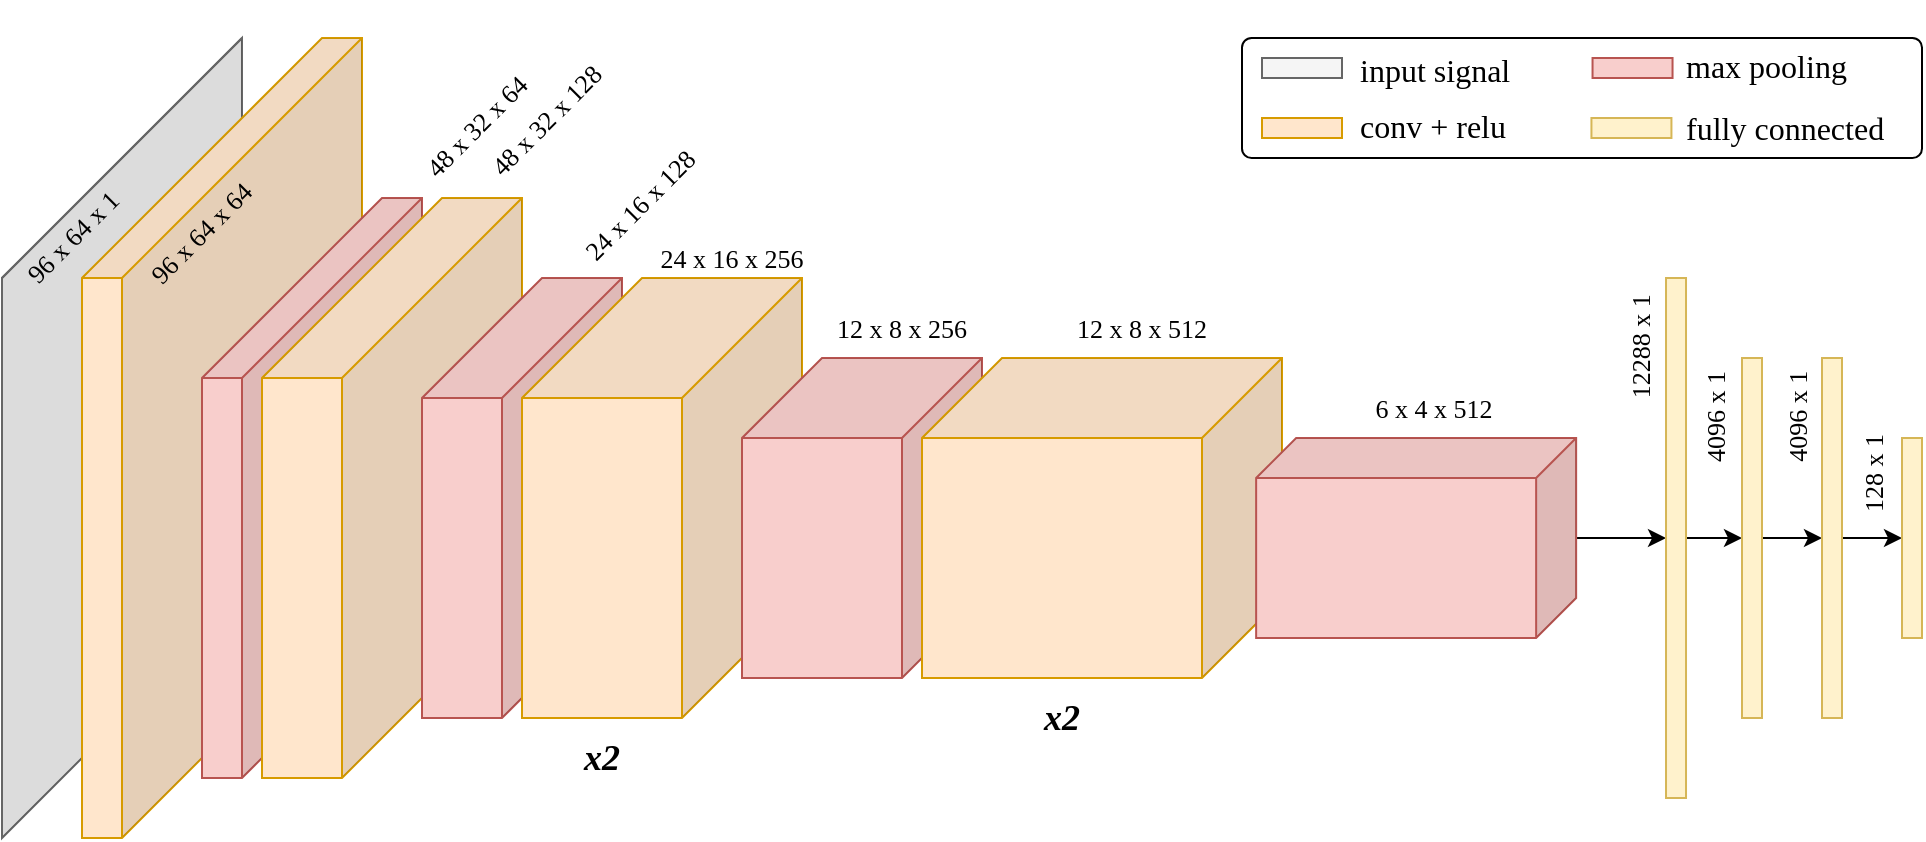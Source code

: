 <mxfile version="18.0.6" type="device"><diagram id="fn_3PNEznC-Y0D5N52Wr" name="Page-1"><mxGraphModel dx="1185" dy="721" grid="1" gridSize="10" guides="1" tooltips="1" connect="1" arrows="1" fold="1" page="1" pageScale="1" pageWidth="1400" pageHeight="850" math="0" shadow="0"><root><mxCell id="0"/><mxCell id="1" parent="0"/><mxCell id="5klQEirNXKxmXSNfGSBY-10" value="" style="rounded=1;whiteSpace=wrap;html=1;arcSize=8;sketch=0;fontFamily=Comic Sans MS;fontSize=13;" parent="1" vertex="1"><mxGeometry x="660" y="400" width="340" height="60" as="geometry"/></mxCell><mxCell id="E9wr9kS5ZXiOrKinij7P-9" value="" style="shape=cube;whiteSpace=wrap;html=1;boundedLbl=1;backgroundOutline=1;darkOpacity=0.05;darkOpacity2=0.1;direction=east;size=200;flipV=0;flipH=1;sketch=0;fontFamily=Comic Sans MS;fillColor=#f5f5f5;fontColor=#333333;strokeColor=#666666;fontSize=13;" parent="1" vertex="1"><mxGeometry x="40.0" y="400" width="120" height="400" as="geometry"/></mxCell><mxCell id="5klQEirNXKxmXSNfGSBY-5" value="&lt;font style=&quot;font-size: 16px; line-height: 1.9;&quot;&gt;max pooling&lt;br&gt;fully connected&lt;/font&gt;" style="text;html=1;strokeColor=none;fillColor=none;align=left;verticalAlign=middle;whiteSpace=wrap;rounded=0;fontFamily=Comic Sans MS;sketch=0;fontSize=16;" parent="1" vertex="1"><mxGeometry x="880" y="400" width="120" height="60" as="geometry"/></mxCell><mxCell id="5klQEirNXKxmXSNfGSBY-7" value="" style="rounded=0;whiteSpace=wrap;html=1;sketch=0;fontFamily=Comic Sans MS;fillColor=#f5f5f5;fontColor=#333333;strokeColor=#666666;fontSize=13;" parent="1" vertex="1"><mxGeometry x="670.0" y="410.0" width="40" height="10" as="geometry"/></mxCell><mxCell id="5klQEirNXKxmXSNfGSBY-8" value="" style="rounded=0;whiteSpace=wrap;html=1;fillColor=#ffe6cc;strokeColor=#d79b00;sketch=0;fontFamily=Comic Sans MS;fontSize=13;" parent="1" vertex="1"><mxGeometry x="670.0" y="440.0" width="40" height="10" as="geometry"/></mxCell><mxCell id="5klQEirNXKxmXSNfGSBY-9" value="" style="rounded=0;whiteSpace=wrap;html=1;fillColor=#f8cecc;strokeColor=#b85450;sketch=0;fontFamily=Comic Sans MS;fontSize=13;" parent="1" vertex="1"><mxGeometry x="835.27" y="410.0" width="40" height="10" as="geometry"/></mxCell><mxCell id="5klQEirNXKxmXSNfGSBY-42" value="96 x 64 x 1" style="text;html=1;strokeColor=none;fillColor=none;align=center;verticalAlign=middle;whiteSpace=wrap;rounded=0;fontSize=13;rotation=-45;fontFamily=Comic Sans MS;sketch=0;" parent="1" vertex="1"><mxGeometry x="33.87" y="489.39" width="83.48" height="20" as="geometry"/></mxCell><mxCell id="5klQEirNXKxmXSNfGSBY-55" value="" style="rounded=0;whiteSpace=wrap;html=1;fillColor=#fff2cc;strokeColor=#d6b656;sketch=0;fontFamily=Comic Sans MS;fontSize=13;" parent="1" vertex="1"><mxGeometry x="834.72" y="440.0" width="40" height="10" as="geometry"/></mxCell><mxCell id="d5w_uUWjM7i1BXeogpPM-5" value="" style="shape=cube;whiteSpace=wrap;html=1;boundedLbl=1;backgroundOutline=1;darkOpacity=0.05;darkOpacity2=0.1;direction=east;size=120;flipV=0;flipH=1;fillColor=#ffe6cc;strokeColor=#d79b00;sketch=0;fontFamily=Comic Sans MS;fontSize=13;" parent="1" vertex="1"><mxGeometry x="80" y="400" width="140" height="400" as="geometry"/></mxCell><mxCell id="d5w_uUWjM7i1BXeogpPM-6" value="" style="shape=cube;whiteSpace=wrap;html=1;boundedLbl=1;backgroundOutline=1;darkOpacity=0.05;darkOpacity2=0.1;direction=east;size=90;flipV=0;flipH=1;sketch=0;fontFamily=Comic Sans MS;fillColor=#f8cecc;strokeColor=#b85450;fontSize=13;" parent="1" vertex="1"><mxGeometry x="140" y="480" width="110" height="290" as="geometry"/></mxCell><mxCell id="d5w_uUWjM7i1BXeogpPM-7" value="" style="shape=cube;whiteSpace=wrap;html=1;boundedLbl=1;backgroundOutline=1;darkOpacity=0.05;darkOpacity2=0.1;direction=east;size=90;flipV=0;flipH=1;fillColor=#ffe6cc;strokeColor=#d79b00;sketch=0;fontFamily=Comic Sans MS;fontSize=13;" parent="1" vertex="1"><mxGeometry x="170" y="480" width="130" height="290" as="geometry"/></mxCell><mxCell id="d5w_uUWjM7i1BXeogpPM-8" value="" style="shape=cube;whiteSpace=wrap;html=1;boundedLbl=1;backgroundOutline=1;darkOpacity=0.05;darkOpacity2=0.1;direction=east;size=60;flipV=0;flipH=1;sketch=0;fontFamily=Comic Sans MS;fillColor=#f8cecc;strokeColor=#b85450;fontSize=13;" parent="1" vertex="1"><mxGeometry x="250" y="520" width="100" height="220" as="geometry"/></mxCell><mxCell id="d5w_uUWjM7i1BXeogpPM-9" value="" style="shape=cube;whiteSpace=wrap;html=1;boundedLbl=1;backgroundOutline=1;darkOpacity=0.05;darkOpacity2=0.1;direction=east;size=60;flipV=0;flipH=1;fillColor=#ffe6cc;strokeColor=#d79b00;sketch=0;fontFamily=Comic Sans MS;fontSize=13;" parent="1" vertex="1"><mxGeometry x="300" y="520" width="140" height="220" as="geometry"/></mxCell><mxCell id="d5w_uUWjM7i1BXeogpPM-10" value="96 x 64 x 64" style="text;html=1;strokeColor=none;fillColor=none;align=center;verticalAlign=middle;whiteSpace=wrap;rounded=0;fontSize=13;rotation=-45;fontFamily=Comic Sans MS;sketch=0;" parent="1" vertex="1"><mxGeometry x="90.32" y="485.5" width="98.36" height="22.14" as="geometry"/></mxCell><mxCell id="d5w_uUWjM7i1BXeogpPM-11" value="48 x 32 x 64" style="text;html=1;strokeColor=none;fillColor=none;align=center;verticalAlign=middle;whiteSpace=wrap;rounded=0;fontSize=13;rotation=-45;fontFamily=Comic Sans MS;sketch=0;" parent="1" vertex="1"><mxGeometry x="215.7" y="436.01" width="122.4" height="15.28" as="geometry"/></mxCell><mxCell id="d5w_uUWjM7i1BXeogpPM-12" value="48 x 32 x 128" style="text;html=1;strokeColor=none;fillColor=none;align=center;verticalAlign=middle;whiteSpace=wrap;rounded=0;fontSize=13;rotation=-45;fontFamily=Comic Sans MS;sketch=0;" parent="1" vertex="1"><mxGeometry x="236.66" y="432.27" width="150.32" height="17.15" as="geometry"/></mxCell><mxCell id="d5w_uUWjM7i1BXeogpPM-13" value="24 x 16 x 128" style="text;html=1;strokeColor=none;fillColor=none;align=center;verticalAlign=middle;whiteSpace=wrap;rounded=0;fontSize=13;rotation=-45;fontFamily=Comic Sans MS;sketch=0;" parent="1" vertex="1"><mxGeometry x="286.12" y="475.22" width="146.09" height="16.2" as="geometry"/></mxCell><mxCell id="d5w_uUWjM7i1BXeogpPM-14" value="24 x 16 x 256" style="text;html=1;strokeColor=none;fillColor=none;align=center;verticalAlign=middle;whiteSpace=wrap;rounded=0;fontSize=13;rotation=0;fontFamily=Comic Sans MS;sketch=0;" parent="1" vertex="1"><mxGeometry x="360" y="499.28" width="90" height="20.72" as="geometry"/></mxCell><mxCell id="d5w_uUWjM7i1BXeogpPM-15" value="" style="shape=cube;whiteSpace=wrap;html=1;boundedLbl=1;backgroundOutline=1;darkOpacity=0.05;darkOpacity2=0.1;direction=east;size=40;flipV=0;flipH=1;sketch=0;fontFamily=Comic Sans MS;fillColor=#f8cecc;strokeColor=#b85450;fontSize=13;" parent="1" vertex="1"><mxGeometry x="410" y="560" width="120" height="160" as="geometry"/></mxCell><mxCell id="d5w_uUWjM7i1BXeogpPM-16" value="x2" style="text;html=1;strokeColor=none;fillColor=none;align=center;verticalAlign=middle;whiteSpace=wrap;rounded=0;fontStyle=3;fontSize=18;fontFamily=Comic Sans MS;sketch=0;" parent="1" vertex="1"><mxGeometry x="300" y="740" width="80" height="40" as="geometry"/></mxCell><mxCell id="d5w_uUWjM7i1BXeogpPM-17" value="12 x 8 x 256" style="text;html=1;strokeColor=none;fillColor=none;align=center;verticalAlign=middle;whiteSpace=wrap;rounded=0;fontSize=13;rotation=0;fontFamily=Comic Sans MS;sketch=0;" parent="1" vertex="1"><mxGeometry x="450" y="530" width="80" height="30" as="geometry"/></mxCell><mxCell id="d5w_uUWjM7i1BXeogpPM-18" value="" style="shape=cube;whiteSpace=wrap;html=1;boundedLbl=1;backgroundOutline=1;darkOpacity=0.05;darkOpacity2=0.1;direction=east;size=40;flipV=0;flipH=1;sketch=0;fontFamily=Comic Sans MS;fillColor=#ffe6cc;strokeColor=#d79b00;fontSize=13;" parent="1" vertex="1"><mxGeometry x="500" y="560" width="180" height="160" as="geometry"/></mxCell><mxCell id="d5w_uUWjM7i1BXeogpPM-19" value="x2" style="text;html=1;strokeColor=none;fillColor=none;align=center;verticalAlign=middle;whiteSpace=wrap;rounded=0;fontStyle=3;fontSize=18;fontFamily=Comic Sans MS;sketch=0;" parent="1" vertex="1"><mxGeometry x="500" y="720" width="140" height="40" as="geometry"/></mxCell><mxCell id="d5w_uUWjM7i1BXeogpPM-20" value="12 x 8 x 512" style="text;html=1;strokeColor=none;fillColor=none;align=center;verticalAlign=middle;whiteSpace=wrap;rounded=0;fontSize=13;rotation=0;fontFamily=Comic Sans MS;sketch=0;" parent="1" vertex="1"><mxGeometry x="540" y="530" width="140" height="30" as="geometry"/></mxCell><mxCell id="d5w_uUWjM7i1BXeogpPM-33" style="edgeStyle=orthogonalEdgeStyle;rounded=0;sketch=0;orthogonalLoop=1;jettySize=auto;html=1;entryX=0;entryY=0.5;entryDx=0;entryDy=0;fontFamily=Comic Sans MS;fontSize=13;" parent="1" source="d5w_uUWjM7i1BXeogpPM-22" target="d5w_uUWjM7i1BXeogpPM-25" edge="1"><mxGeometry relative="1" as="geometry"/></mxCell><mxCell id="d5w_uUWjM7i1BXeogpPM-22" value="" style="shape=cube;whiteSpace=wrap;html=1;boundedLbl=1;backgroundOutline=1;darkOpacity=0.05;darkOpacity2=0.1;direction=east;size=20;flipV=0;flipH=1;sketch=0;fontFamily=Comic Sans MS;fillColor=#f8cecc;strokeColor=#b85450;fontSize=13;" parent="1" vertex="1"><mxGeometry x="667.07" y="600" width="160" height="100" as="geometry"/></mxCell><mxCell id="d5w_uUWjM7i1BXeogpPM-23" value="6 x 4 x 512" style="text;html=1;strokeColor=none;fillColor=none;align=center;verticalAlign=middle;whiteSpace=wrap;rounded=0;fontSize=13;rotation=0;fontFamily=Comic Sans MS;sketch=0;" parent="1" vertex="1"><mxGeometry x="686.16" y="570" width="140" height="30" as="geometry"/></mxCell><mxCell id="d5w_uUWjM7i1BXeogpPM-45" style="edgeStyle=orthogonalEdgeStyle;rounded=0;sketch=0;orthogonalLoop=1;jettySize=auto;html=1;entryX=0;entryY=0.5;entryDx=0;entryDy=0;fontFamily=Comic Sans MS;fontSize=13;" parent="1" source="d5w_uUWjM7i1BXeogpPM-25" target="d5w_uUWjM7i1BXeogpPM-27" edge="1"><mxGeometry relative="1" as="geometry"/></mxCell><mxCell id="d5w_uUWjM7i1BXeogpPM-25" value="" style="rounded=0;whiteSpace=wrap;html=1;shadow=0;labelBackgroundColor=none;sketch=0;fontSize=13;fillColor=#fff2cc;strokeColor=#d6b656;fontFamily=Comic Sans MS;" parent="1" vertex="1"><mxGeometry x="872.01" y="520" width="10" height="260" as="geometry"/></mxCell><mxCell id="d5w_uUWjM7i1BXeogpPM-46" style="edgeStyle=orthogonalEdgeStyle;rounded=0;sketch=0;orthogonalLoop=1;jettySize=auto;html=1;entryX=0;entryY=0.5;entryDx=0;entryDy=0;fontFamily=Comic Sans MS;fontSize=13;" parent="1" source="d5w_uUWjM7i1BXeogpPM-27" target="d5w_uUWjM7i1BXeogpPM-38" edge="1"><mxGeometry relative="1" as="geometry"/></mxCell><mxCell id="d5w_uUWjM7i1BXeogpPM-27" value="" style="rounded=0;whiteSpace=wrap;html=1;shadow=0;labelBackgroundColor=none;sketch=0;fontSize=13;fillColor=#fff2cc;strokeColor=#d6b656;fontFamily=Comic Sans MS;" parent="1" vertex="1"><mxGeometry x="910" y="560" width="10" height="180" as="geometry"/></mxCell><mxCell id="d5w_uUWjM7i1BXeogpPM-30" value="12288 x 1" style="text;html=1;strokeColor=none;fillColor=none;align=center;verticalAlign=middle;whiteSpace=wrap;rounded=0;fontSize=13;rotation=-90;fontFamily=Comic Sans MS;sketch=0;" parent="1" vertex="1"><mxGeometry x="827.07" y="539.45" width="63.78" height="29.39" as="geometry"/></mxCell><mxCell id="d5w_uUWjM7i1BXeogpPM-31" value="4096 x 1" style="text;html=1;strokeColor=none;fillColor=none;align=center;verticalAlign=middle;whiteSpace=wrap;rounded=0;fontSize=13;rotation=-90;fontFamily=Comic Sans MS;sketch=0;" parent="1" vertex="1"><mxGeometry x="867.01" y="574.28" width="60" height="30" as="geometry"/></mxCell><mxCell id="d5w_uUWjM7i1BXeogpPM-43" style="edgeStyle=orthogonalEdgeStyle;rounded=0;sketch=0;orthogonalLoop=1;jettySize=auto;html=1;entryX=0;entryY=0.5;entryDx=0;entryDy=0;fontFamily=Comic Sans MS;fontSize=13;" parent="1" source="d5w_uUWjM7i1BXeogpPM-38" target="d5w_uUWjM7i1BXeogpPM-42" edge="1"><mxGeometry relative="1" as="geometry"/></mxCell><mxCell id="d5w_uUWjM7i1BXeogpPM-38" value="" style="rounded=0;whiteSpace=wrap;html=1;shadow=0;labelBackgroundColor=none;sketch=0;fontSize=13;fillColor=#fff2cc;strokeColor=#d6b656;fontFamily=Comic Sans MS;" parent="1" vertex="1"><mxGeometry x="950" y="560" width="10" height="180" as="geometry"/></mxCell><mxCell id="d5w_uUWjM7i1BXeogpPM-40" value="4096 x 1" style="text;html=1;strokeColor=none;fillColor=none;align=center;verticalAlign=middle;whiteSpace=wrap;rounded=0;fontSize=13;rotation=-90;fontFamily=Comic Sans MS;sketch=0;" parent="1" vertex="1"><mxGeometry x="907.86" y="577.14" width="60" height="24.28" as="geometry"/></mxCell><mxCell id="d5w_uUWjM7i1BXeogpPM-42" value="" style="rounded=0;whiteSpace=wrap;html=1;shadow=0;labelBackgroundColor=none;sketch=0;fontSize=13;fillColor=#fff2cc;strokeColor=#d6b656;fontFamily=Comic Sans MS;" parent="1" vertex="1"><mxGeometry x="990" y="600" width="10" height="100" as="geometry"/></mxCell><mxCell id="d5w_uUWjM7i1BXeogpPM-44" value="128 x 1" style="text;html=1;strokeColor=none;fillColor=none;align=center;verticalAlign=middle;whiteSpace=wrap;rounded=0;fontSize=13;rotation=-90;fontFamily=Comic Sans MS;sketch=0;" parent="1" vertex="1"><mxGeometry x="947.25" y="603.07" width="57.1" height="28.27" as="geometry"/></mxCell><mxCell id="d5w_uUWjM7i1BXeogpPM-47" value="&lt;p style=&quot;line-height: 1.7;&quot;&gt;input signal&lt;br style=&quot;font-size: 16px;&quot;&gt;conv + relu&lt;/p&gt;" style="text;html=1;strokeColor=none;fillColor=none;align=left;verticalAlign=middle;whiteSpace=wrap;rounded=0;fontFamily=Comic Sans MS;sketch=0;fontSize=16;" parent="1" vertex="1"><mxGeometry x="717.07" y="400" width="95" height="60" as="geometry"/></mxCell></root></mxGraphModel></diagram></mxfile>